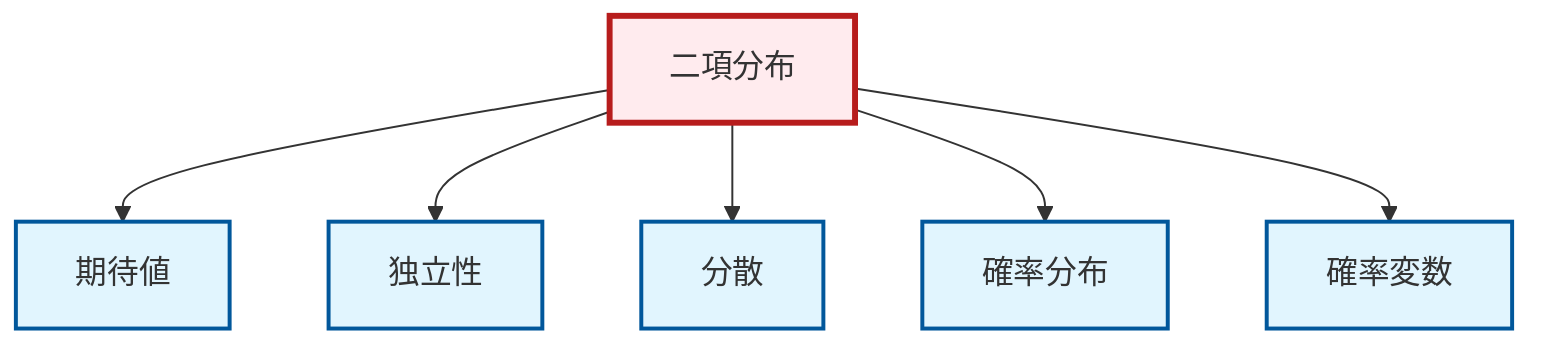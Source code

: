 graph TD
    classDef definition fill:#e1f5fe,stroke:#01579b,stroke-width:2px
    classDef theorem fill:#f3e5f5,stroke:#4a148c,stroke-width:2px
    classDef axiom fill:#fff3e0,stroke:#e65100,stroke-width:2px
    classDef example fill:#e8f5e9,stroke:#1b5e20,stroke-width:2px
    classDef current fill:#ffebee,stroke:#b71c1c,stroke-width:3px
    def-random-variable["確率変数"]:::definition
    def-probability-distribution["確率分布"]:::definition
    def-binomial-distribution["二項分布"]:::definition
    def-independence["独立性"]:::definition
    def-variance["分散"]:::definition
    def-expectation["期待値"]:::definition
    def-binomial-distribution --> def-expectation
    def-binomial-distribution --> def-independence
    def-binomial-distribution --> def-variance
    def-binomial-distribution --> def-probability-distribution
    def-binomial-distribution --> def-random-variable
    class def-binomial-distribution current
